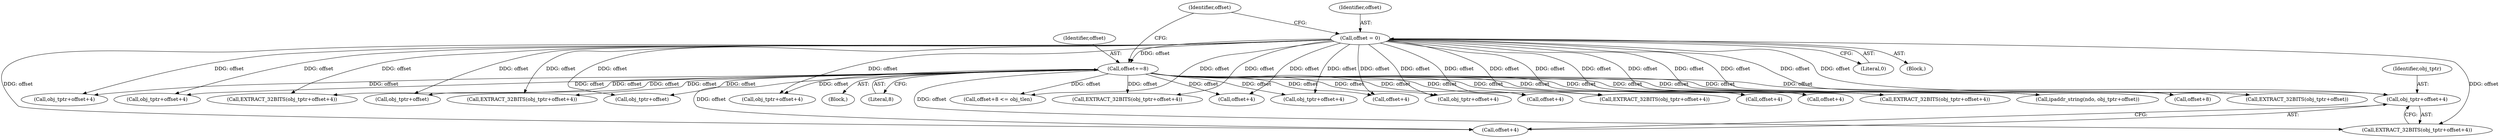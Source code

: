 digraph "0_tcpdump_d97e94223720684c6aa740ff219e0d19426c2220@pointer" {
"1001179" [label="(Call,obj_tptr+offset+4)"];
"1001145" [label="(Call,offset = 0)"];
"1001249" [label="(Call,offset+=8)"];
"1001235" [label="(Call,obj_tptr+offset+4)"];
"1001237" [label="(Call,offset+4)"];
"1001180" [label="(Identifier,obj_tptr)"];
"1001191" [label="(Call,offset+4)"];
"1001250" [label="(Identifier,offset)"];
"1001216" [label="(Call,EXTRACT_32BITS(obj_tptr+offset+4))"];
"1001147" [label="(Literal,0)"];
"1001179" [label="(Call,obj_tptr+offset+4)"];
"1001166" [label="(Call,EXTRACT_32BITS(obj_tptr+offset))"];
"1001163" [label="(Call,obj_tptr+offset)"];
"1001189" [label="(Call,obj_tptr+offset+4)"];
"1001243" [label="(Call,obj_tptr+offset+4)"];
"1001151" [label="(Identifier,offset)"];
"1001242" [label="(Call,EXTRACT_32BITS(obj_tptr+offset+4))"];
"1001167" [label="(Call,obj_tptr+offset)"];
"1001219" [label="(Call,offset+4)"];
"1001146" [label="(Identifier,offset)"];
"1001150" [label="(Call,offset+8)"];
"1001217" [label="(Call,obj_tptr+offset+4)"];
"1001251" [label="(Literal,8)"];
"1001145" [label="(Call,offset = 0)"];
"1001234" [label="(Call,EXTRACT_32BITS(obj_tptr+offset+4))"];
"1001161" [label="(Call,ipaddr_string(ndo, obj_tptr+offset))"];
"1001178" [label="(Call,EXTRACT_32BITS(obj_tptr+offset+4))"];
"1001154" [label="(Block,)"];
"1001249" [label="(Call,offset+=8)"];
"1001181" [label="(Call,offset+4)"];
"1001205" [label="(Call,obj_tptr+offset+4)"];
"1001207" [label="(Call,offset+4)"];
"1001143" [label="(Block,)"];
"1001188" [label="(Call,EXTRACT_32BITS(obj_tptr+offset+4))"];
"1001149" [label="(Call,offset+8 <= obj_tlen)"];
"1001204" [label="(Call,EXTRACT_32BITS(obj_tptr+offset+4))"];
"1001245" [label="(Call,offset+4)"];
"1001179" -> "1001178"  [label="AST: "];
"1001179" -> "1001181"  [label="CFG: "];
"1001180" -> "1001179"  [label="AST: "];
"1001181" -> "1001179"  [label="AST: "];
"1001178" -> "1001179"  [label="CFG: "];
"1001145" -> "1001179"  [label="DDG: offset"];
"1001249" -> "1001179"  [label="DDG: offset"];
"1001145" -> "1001143"  [label="AST: "];
"1001145" -> "1001147"  [label="CFG: "];
"1001146" -> "1001145"  [label="AST: "];
"1001147" -> "1001145"  [label="AST: "];
"1001151" -> "1001145"  [label="CFG: "];
"1001145" -> "1001149"  [label="DDG: offset"];
"1001145" -> "1001150"  [label="DDG: offset"];
"1001145" -> "1001161"  [label="DDG: offset"];
"1001145" -> "1001163"  [label="DDG: offset"];
"1001145" -> "1001166"  [label="DDG: offset"];
"1001145" -> "1001167"  [label="DDG: offset"];
"1001145" -> "1001178"  [label="DDG: offset"];
"1001145" -> "1001181"  [label="DDG: offset"];
"1001145" -> "1001188"  [label="DDG: offset"];
"1001145" -> "1001189"  [label="DDG: offset"];
"1001145" -> "1001191"  [label="DDG: offset"];
"1001145" -> "1001204"  [label="DDG: offset"];
"1001145" -> "1001205"  [label="DDG: offset"];
"1001145" -> "1001207"  [label="DDG: offset"];
"1001145" -> "1001216"  [label="DDG: offset"];
"1001145" -> "1001217"  [label="DDG: offset"];
"1001145" -> "1001219"  [label="DDG: offset"];
"1001145" -> "1001234"  [label="DDG: offset"];
"1001145" -> "1001235"  [label="DDG: offset"];
"1001145" -> "1001237"  [label="DDG: offset"];
"1001145" -> "1001242"  [label="DDG: offset"];
"1001145" -> "1001243"  [label="DDG: offset"];
"1001145" -> "1001245"  [label="DDG: offset"];
"1001145" -> "1001249"  [label="DDG: offset"];
"1001249" -> "1001154"  [label="AST: "];
"1001249" -> "1001251"  [label="CFG: "];
"1001250" -> "1001249"  [label="AST: "];
"1001251" -> "1001249"  [label="AST: "];
"1001151" -> "1001249"  [label="CFG: "];
"1001249" -> "1001149"  [label="DDG: offset"];
"1001249" -> "1001150"  [label="DDG: offset"];
"1001249" -> "1001161"  [label="DDG: offset"];
"1001249" -> "1001163"  [label="DDG: offset"];
"1001249" -> "1001166"  [label="DDG: offset"];
"1001249" -> "1001167"  [label="DDG: offset"];
"1001249" -> "1001178"  [label="DDG: offset"];
"1001249" -> "1001181"  [label="DDG: offset"];
"1001249" -> "1001188"  [label="DDG: offset"];
"1001249" -> "1001189"  [label="DDG: offset"];
"1001249" -> "1001191"  [label="DDG: offset"];
"1001249" -> "1001204"  [label="DDG: offset"];
"1001249" -> "1001205"  [label="DDG: offset"];
"1001249" -> "1001207"  [label="DDG: offset"];
"1001249" -> "1001216"  [label="DDG: offset"];
"1001249" -> "1001217"  [label="DDG: offset"];
"1001249" -> "1001219"  [label="DDG: offset"];
"1001249" -> "1001234"  [label="DDG: offset"];
"1001249" -> "1001235"  [label="DDG: offset"];
"1001249" -> "1001237"  [label="DDG: offset"];
"1001249" -> "1001242"  [label="DDG: offset"];
"1001249" -> "1001243"  [label="DDG: offset"];
"1001249" -> "1001245"  [label="DDG: offset"];
}
